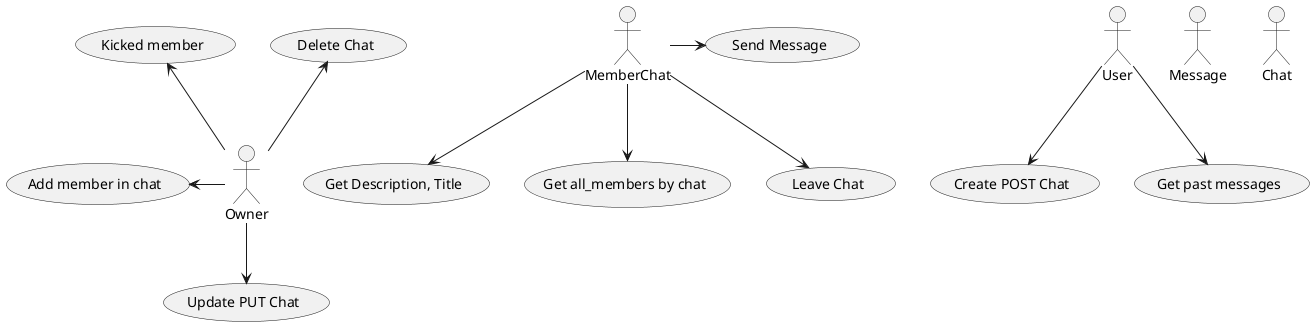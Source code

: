 @startuml
:MemberChat:
:User:
:Message:
:Chat:
:Owner:

(Create POST Chat)
(Update PUT Chat)
(Delete Chat)
(Get Description, Title)
(Get all_members by chat)
(Add member in chat)
(Kicked member)
(Leave Chat)
(Send Message)
(Get past messages)

User -d-> (Get past messages)
MemberChat -r-> (Send Message)
MemberChat -d->(Leave Chat)
User -d-> (Create POST Chat)
Owner -d-> (Update PUT Chat)
Owner -up-> (Delete Chat)
MemberChat -d-> (Get Description, Title)
MemberChat -d-> (Get all_members by chat)
Owner -l-> (Add member in chat)
Owner -up-> (Kicked member)
@enduml